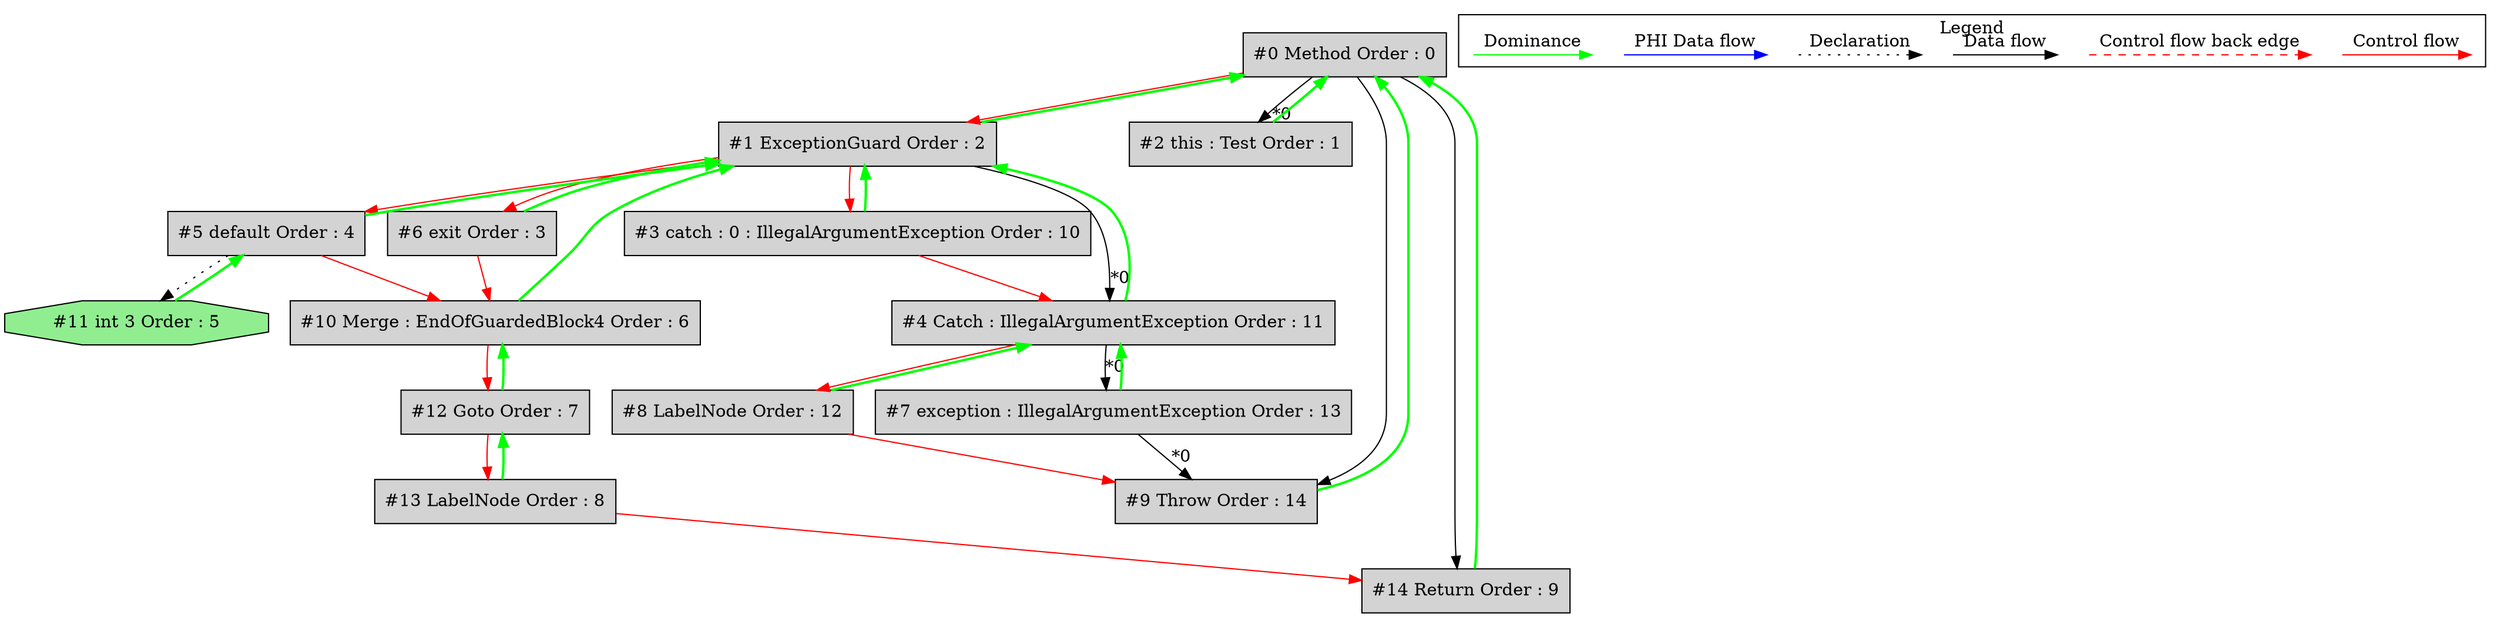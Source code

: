 digraph debugoutput {
 ordering="in";
 node0[label="#0 Method Order : 0",shape=box, fillcolor=lightgrey, style=filled];
 node1[label="#1 ExceptionGuard Order : 2",shape=box, fillcolor=lightgrey, style=filled];
 node1 -> node0[dir="forward" color="green" penwidth="2"];
 node0 -> node1[labeldistance=2, color=red, fontcolor=red];
 node2[label="#2 this : Test Order : 1",shape=box, fillcolor=lightgrey, style=filled];
 node2 -> node0[dir="forward" color="green" penwidth="2"];
 node0 -> node2[headlabel="*0", labeldistance=2];
 node3[label="#3 catch : 0 : IllegalArgumentException Order : 10",shape=box, fillcolor=lightgrey, style=filled];
 node3 -> node1[dir="forward" color="green" penwidth="2"];
 node1 -> node3[labeldistance=2, color=red, fontcolor=red];
 node4[label="#4 Catch : IllegalArgumentException Order : 11",shape=box, fillcolor=lightgrey, style=filled];
 node4 -> node1[dir="forward" color="green" penwidth="2"];
 node1 -> node4[headlabel="*0", labeldistance=2];
 node3 -> node4[labeldistance=2, color=red, fontcolor=red];
 node5[label="#5 default Order : 4",shape=box, fillcolor=lightgrey, style=filled];
 node5 -> node1[dir="forward" color="green" penwidth="2"];
 node1 -> node5[labeldistance=2, color=red, fontcolor=red];
 node6[label="#6 exit Order : 3",shape=box, fillcolor=lightgrey, style=filled];
 node6 -> node1[dir="forward" color="green" penwidth="2"];
 node1 -> node6[labeldistance=2, color=red, fontcolor=red];
 node7[label="#7 exception : IllegalArgumentException Order : 13",shape=box, fillcolor=lightgrey, style=filled];
 node7 -> node4[dir="forward" color="green" penwidth="2"];
 node4 -> node7[headlabel="*0", labeldistance=2];
 node8[label="#8 LabelNode Order : 12",shape=box, fillcolor=lightgrey, style=filled];
 node8 -> node4[dir="forward" color="green" penwidth="2"];
 node4 -> node8[labeldistance=2, color=red, fontcolor=red];
 node9[label="#9 Throw Order : 14",shape=box, fillcolor=lightgrey, style=filled];
 node9 -> node0[dir="forward" color="green" penwidth="2"];
 node7 -> node9[headlabel="*0", labeldistance=2];
 node8 -> node9[labeldistance=2, color=red, fontcolor=red];
 node0 -> node9;
 node10[label="#10 Merge : EndOfGuardedBlock4 Order : 6",shape=box, fillcolor=lightgrey, style=filled];
 node10 -> node1[dir="forward" color="green" penwidth="2"];
 node5 -> node10[labeldistance=2, color=red, fontcolor=red];
 node6 -> node10[labeldistance=2, color=red, fontcolor=red];
 node11[label="#11 int 3 Order : 5",shape=octagon, fillcolor=lightgreen, style=filled];
 node11 -> node5[dir="forward" color="green" penwidth="2"];
 node5 -> node11[style=dotted];
 node12[label="#12 Goto Order : 7",shape=box, fillcolor=lightgrey, style=filled];
 node12 -> node10[dir="forward" color="green" penwidth="2"];
 node10 -> node12[labeldistance=2, color=red, fontcolor=red];
 node13[label="#13 LabelNode Order : 8",shape=box, fillcolor=lightgrey, style=filled];
 node13 -> node12[dir="forward" color="green" penwidth="2"];
 node12 -> node13[labeldistance=2, color=red, fontcolor=red];
 node14[label="#14 Return Order : 9",shape=box, fillcolor=lightgrey, style=filled];
 node14 -> node0[dir="forward" color="green" penwidth="2"];
 node13 -> node14[labeldistance=2, color=red, fontcolor=red];
 node0 -> node14;
 subgraph cluster_000 {
  label = "Legend";
  node [shape=point]
  {
   rank=same;
   c0 [style = invis];
   c1 [style = invis];
   c2 [style = invis];
   c3 [style = invis];
   d0 [style = invis];
   d1 [style = invis];
   d2 [style = invis];
   d3 [style = invis];
   d4 [style = invis];
   d5 [style = invis];
   d6 [style = invis];
   d7 [style = invis];
  }
  c0 -> c1 [label="Control flow", style=solid, color=red]
  c2 -> c3 [label="Control flow back edge", style=dashed, color=red]
  d0 -> d1 [label="Data flow"]
  d2 -> d3 [label="Declaration", style=dotted]
  d4 -> d5 [label="PHI Data flow", color=blue]
  d6 -> d7 [label="Dominance", color=green]
 }

}
